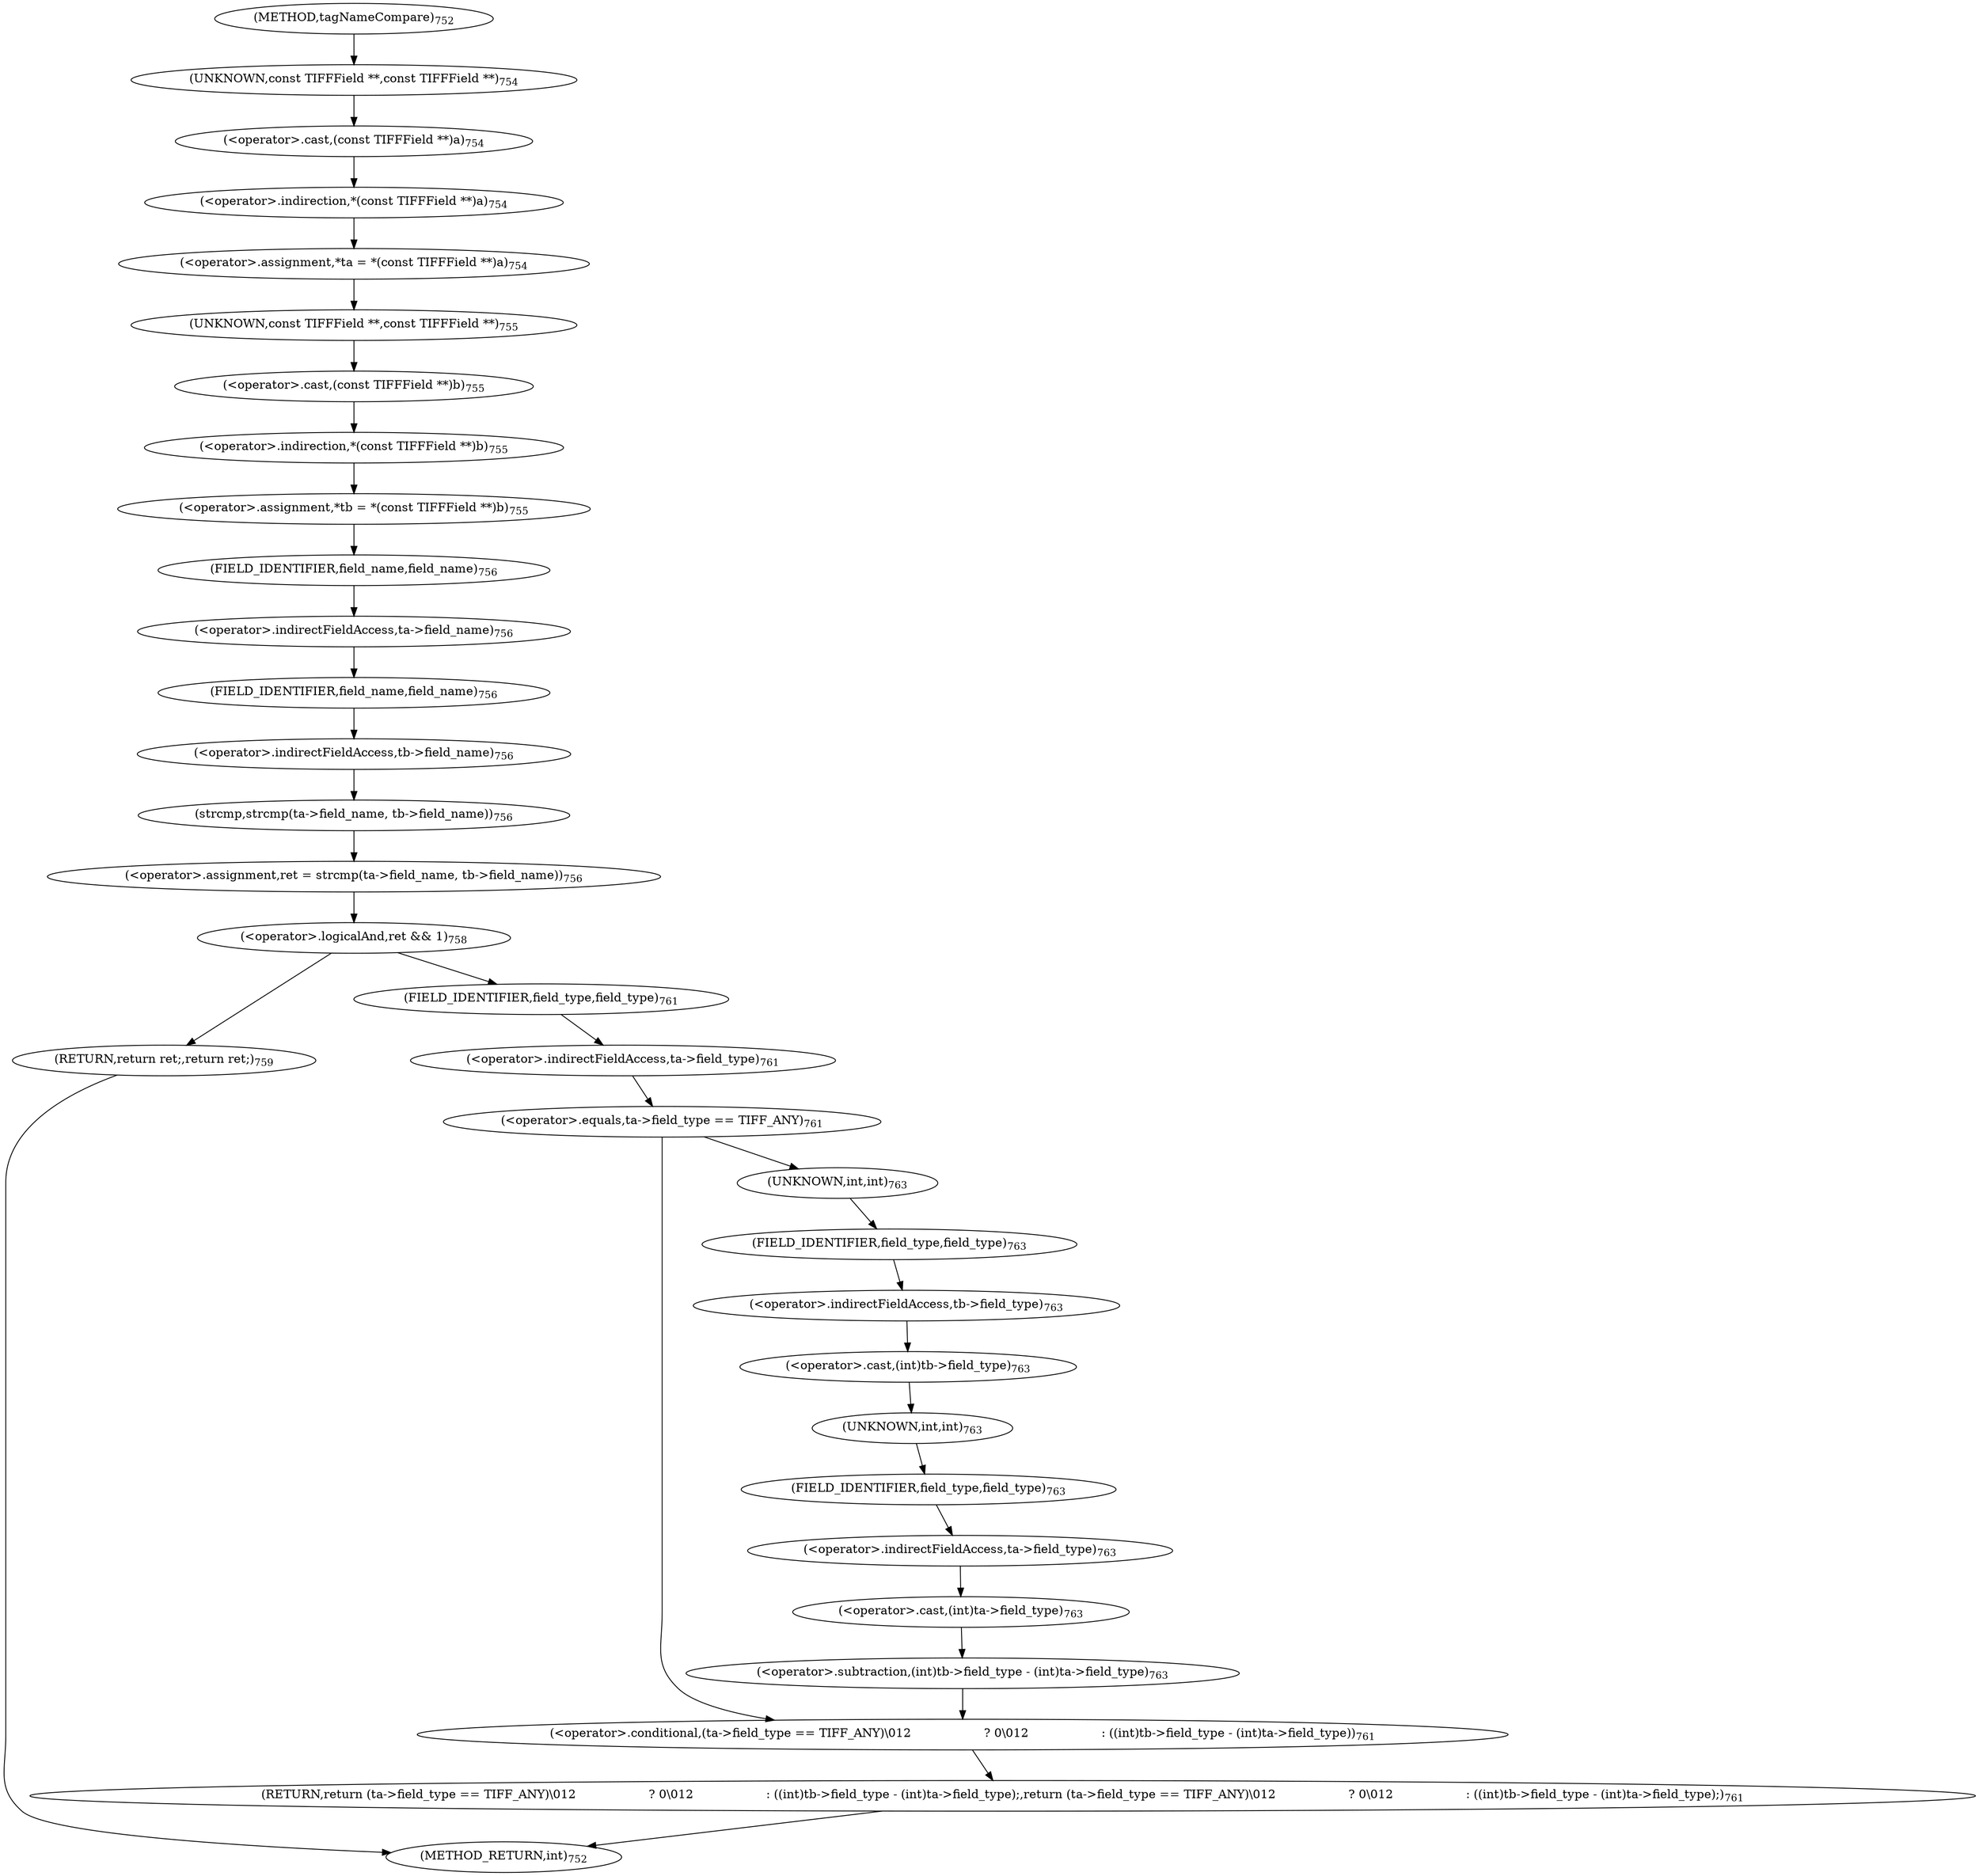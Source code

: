 digraph "tagNameCompare" {  
"26862" [label = <(&lt;operator&gt;.assignment,*ta = *(const TIFFField **)a)<SUB>754</SUB>> ]
"26869" [label = <(&lt;operator&gt;.assignment,*tb = *(const TIFFField **)b)<SUB>755</SUB>> ]
"26876" [label = <(&lt;operator&gt;.assignment,ret = strcmp(ta-&gt;field_name, tb-&gt;field_name))<SUB>756</SUB>> ]
"26864" [label = <(&lt;operator&gt;.indirection,*(const TIFFField **)a)<SUB>754</SUB>> ]
"26871" [label = <(&lt;operator&gt;.indirection,*(const TIFFField **)b)<SUB>755</SUB>> ]
"26878" [label = <(strcmp,strcmp(ta-&gt;field_name, tb-&gt;field_name))<SUB>756</SUB>> ]
"26886" [label = <(&lt;operator&gt;.logicalAnd,ret &amp;&amp; 1)<SUB>758</SUB>> ]
"26865" [label = <(&lt;operator&gt;.cast,(const TIFFField **)a)<SUB>754</SUB>> ]
"26872" [label = <(&lt;operator&gt;.cast,(const TIFFField **)b)<SUB>755</SUB>> ]
"26879" [label = <(&lt;operator&gt;.indirectFieldAccess,ta-&gt;field_name)<SUB>756</SUB>> ]
"26882" [label = <(&lt;operator&gt;.indirectFieldAccess,tb-&gt;field_name)<SUB>756</SUB>> ]
"26890" [label = <(RETURN,return ret;,return ret;)<SUB>759</SUB>> ]
"26866" [label = <(UNKNOWN,const TIFFField **,const TIFFField **)<SUB>754</SUB>> ]
"26873" [label = <(UNKNOWN,const TIFFField **,const TIFFField **)<SUB>755</SUB>> ]
"26881" [label = <(FIELD_IDENTIFIER,field_name,field_name)<SUB>756</SUB>> ]
"26884" [label = <(FIELD_IDENTIFIER,field_name,field_name)<SUB>756</SUB>> ]
"26894" [label = <(RETURN,return (ta-&gt;field_type == TIFF_ANY)\012                   ? 0\012                   : ((int)tb-&gt;field_type - (int)ta-&gt;field_type);,return (ta-&gt;field_type == TIFF_ANY)\012                   ? 0\012                   : ((int)tb-&gt;field_type - (int)ta-&gt;field_type);)<SUB>761</SUB>> ]
"26895" [label = <(&lt;operator&gt;.conditional,(ta-&gt;field_type == TIFF_ANY)\012                   ? 0\012                   : ((int)tb-&gt;field_type - (int)ta-&gt;field_type))<SUB>761</SUB>> ]
"26896" [label = <(&lt;operator&gt;.equals,ta-&gt;field_type == TIFF_ANY)<SUB>761</SUB>> ]
"26902" [label = <(&lt;operator&gt;.subtraction,(int)tb-&gt;field_type - (int)ta-&gt;field_type)<SUB>763</SUB>> ]
"26897" [label = <(&lt;operator&gt;.indirectFieldAccess,ta-&gt;field_type)<SUB>761</SUB>> ]
"26903" [label = <(&lt;operator&gt;.cast,(int)tb-&gt;field_type)<SUB>763</SUB>> ]
"26908" [label = <(&lt;operator&gt;.cast,(int)ta-&gt;field_type)<SUB>763</SUB>> ]
"26899" [label = <(FIELD_IDENTIFIER,field_type,field_type)<SUB>761</SUB>> ]
"26904" [label = <(UNKNOWN,int,int)<SUB>763</SUB>> ]
"26905" [label = <(&lt;operator&gt;.indirectFieldAccess,tb-&gt;field_type)<SUB>763</SUB>> ]
"26909" [label = <(UNKNOWN,int,int)<SUB>763</SUB>> ]
"26910" [label = <(&lt;operator&gt;.indirectFieldAccess,ta-&gt;field_type)<SUB>763</SUB>> ]
"26907" [label = <(FIELD_IDENTIFIER,field_type,field_type)<SUB>763</SUB>> ]
"26912" [label = <(FIELD_IDENTIFIER,field_type,field_type)<SUB>763</SUB>> ]
"26857" [label = <(METHOD,tagNameCompare)<SUB>752</SUB>> ]
"26913" [label = <(METHOD_RETURN,int)<SUB>752</SUB>> ]
  "26862" -> "26873" 
  "26869" -> "26881" 
  "26876" -> "26886" 
  "26864" -> "26862" 
  "26871" -> "26869" 
  "26878" -> "26876" 
  "26886" -> "26890" 
  "26886" -> "26899" 
  "26865" -> "26864" 
  "26872" -> "26871" 
  "26879" -> "26884" 
  "26882" -> "26878" 
  "26890" -> "26913" 
  "26866" -> "26865" 
  "26873" -> "26872" 
  "26881" -> "26879" 
  "26884" -> "26882" 
  "26894" -> "26913" 
  "26895" -> "26894" 
  "26896" -> "26904" 
  "26896" -> "26895" 
  "26902" -> "26895" 
  "26897" -> "26896" 
  "26903" -> "26909" 
  "26908" -> "26902" 
  "26899" -> "26897" 
  "26904" -> "26907" 
  "26905" -> "26903" 
  "26909" -> "26912" 
  "26910" -> "26908" 
  "26907" -> "26905" 
  "26912" -> "26910" 
  "26857" -> "26866" 
}
